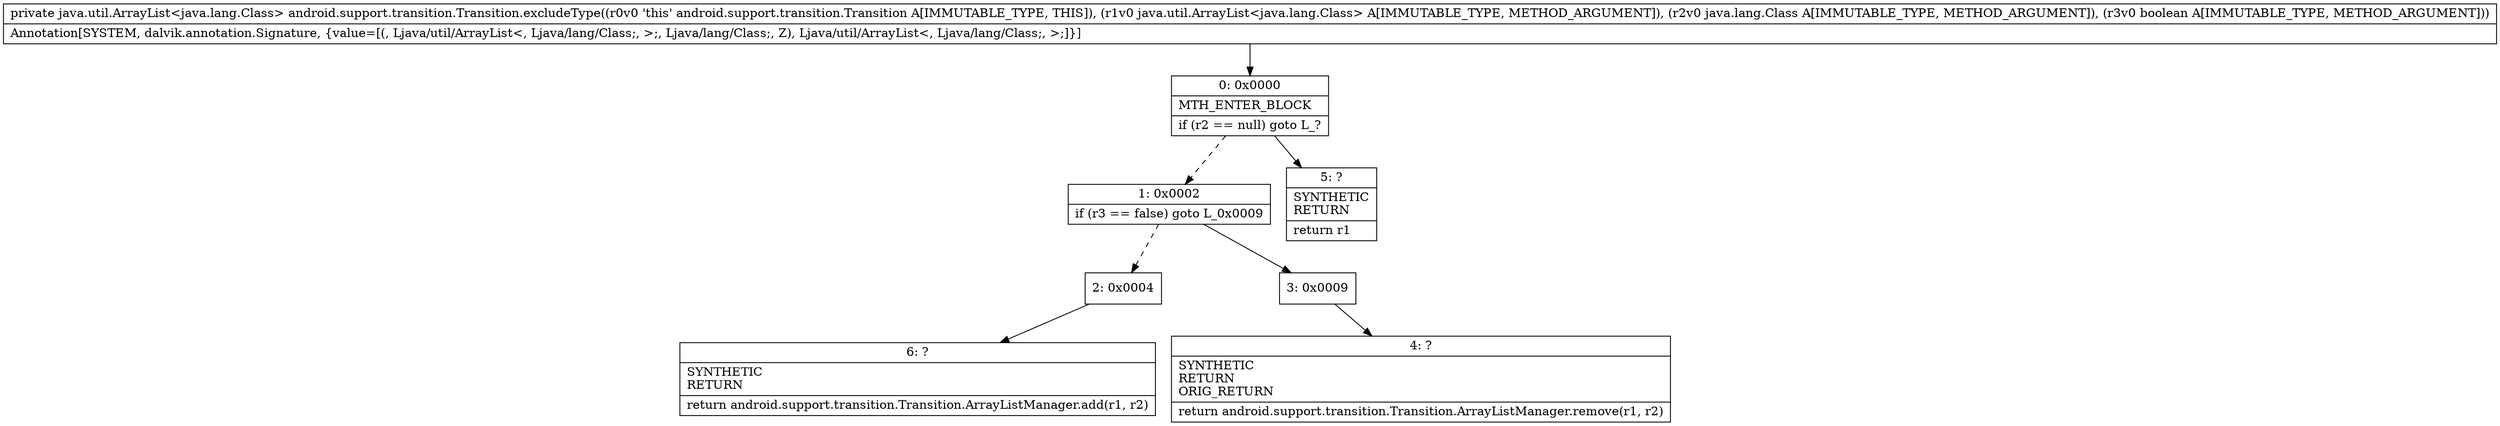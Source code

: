 digraph "CFG forandroid.support.transition.Transition.excludeType(Ljava\/util\/ArrayList;Ljava\/lang\/Class;Z)Ljava\/util\/ArrayList;" {
Node_0 [shape=record,label="{0\:\ 0x0000|MTH_ENTER_BLOCK\l|if (r2 == null) goto L_?\l}"];
Node_1 [shape=record,label="{1\:\ 0x0002|if (r3 == false) goto L_0x0009\l}"];
Node_2 [shape=record,label="{2\:\ 0x0004}"];
Node_3 [shape=record,label="{3\:\ 0x0009}"];
Node_4 [shape=record,label="{4\:\ ?|SYNTHETIC\lRETURN\lORIG_RETURN\l|return android.support.transition.Transition.ArrayListManager.remove(r1, r2)\l}"];
Node_5 [shape=record,label="{5\:\ ?|SYNTHETIC\lRETURN\l|return r1\l}"];
Node_6 [shape=record,label="{6\:\ ?|SYNTHETIC\lRETURN\l|return android.support.transition.Transition.ArrayListManager.add(r1, r2)\l}"];
MethodNode[shape=record,label="{private java.util.ArrayList\<java.lang.Class\> android.support.transition.Transition.excludeType((r0v0 'this' android.support.transition.Transition A[IMMUTABLE_TYPE, THIS]), (r1v0 java.util.ArrayList\<java.lang.Class\> A[IMMUTABLE_TYPE, METHOD_ARGUMENT]), (r2v0 java.lang.Class A[IMMUTABLE_TYPE, METHOD_ARGUMENT]), (r3v0 boolean A[IMMUTABLE_TYPE, METHOD_ARGUMENT]))  | Annotation[SYSTEM, dalvik.annotation.Signature, \{value=[(, Ljava\/util\/ArrayList\<, Ljava\/lang\/Class;, \>;, Ljava\/lang\/Class;, Z), Ljava\/util\/ArrayList\<, Ljava\/lang\/Class;, \>;]\}]\l}"];
MethodNode -> Node_0;
Node_0 -> Node_1[style=dashed];
Node_0 -> Node_5;
Node_1 -> Node_2[style=dashed];
Node_1 -> Node_3;
Node_2 -> Node_6;
Node_3 -> Node_4;
}

